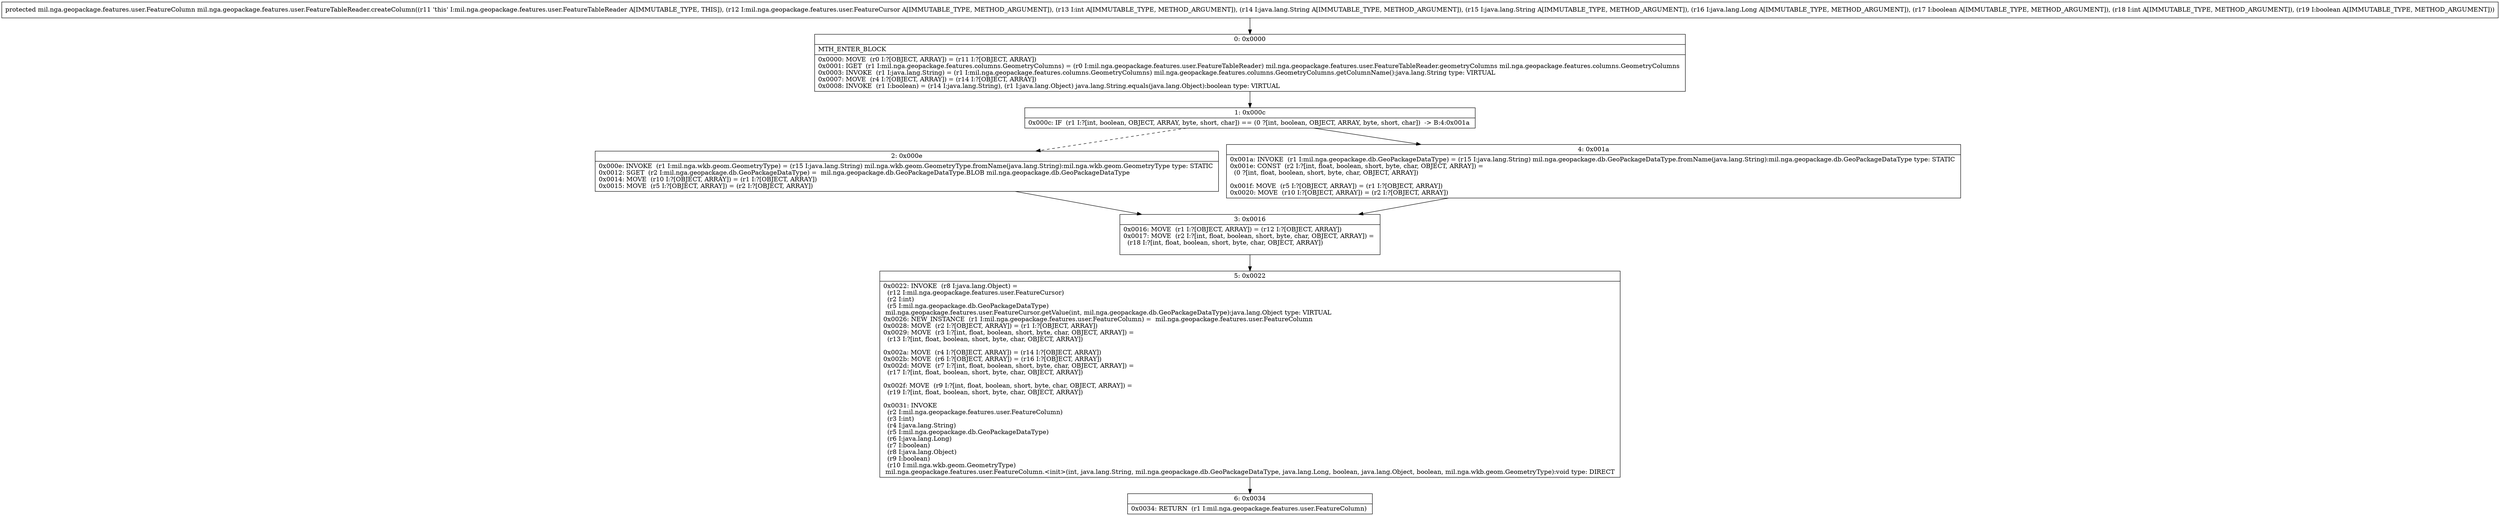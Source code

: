 digraph "CFG formil.nga.geopackage.features.user.FeatureTableReader.createColumn(Lmil\/nga\/geopackage\/features\/user\/FeatureCursor;ILjava\/lang\/String;Ljava\/lang\/String;Ljava\/lang\/Long;ZIZ)Lmil\/nga\/geopackage\/features\/user\/FeatureColumn;" {
Node_0 [shape=record,label="{0\:\ 0x0000|MTH_ENTER_BLOCK\l|0x0000: MOVE  (r0 I:?[OBJECT, ARRAY]) = (r11 I:?[OBJECT, ARRAY]) \l0x0001: IGET  (r1 I:mil.nga.geopackage.features.columns.GeometryColumns) = (r0 I:mil.nga.geopackage.features.user.FeatureTableReader) mil.nga.geopackage.features.user.FeatureTableReader.geometryColumns mil.nga.geopackage.features.columns.GeometryColumns \l0x0003: INVOKE  (r1 I:java.lang.String) = (r1 I:mil.nga.geopackage.features.columns.GeometryColumns) mil.nga.geopackage.features.columns.GeometryColumns.getColumnName():java.lang.String type: VIRTUAL \l0x0007: MOVE  (r4 I:?[OBJECT, ARRAY]) = (r14 I:?[OBJECT, ARRAY]) \l0x0008: INVOKE  (r1 I:boolean) = (r14 I:java.lang.String), (r1 I:java.lang.Object) java.lang.String.equals(java.lang.Object):boolean type: VIRTUAL \l}"];
Node_1 [shape=record,label="{1\:\ 0x000c|0x000c: IF  (r1 I:?[int, boolean, OBJECT, ARRAY, byte, short, char]) == (0 ?[int, boolean, OBJECT, ARRAY, byte, short, char])  \-\> B:4:0x001a \l}"];
Node_2 [shape=record,label="{2\:\ 0x000e|0x000e: INVOKE  (r1 I:mil.nga.wkb.geom.GeometryType) = (r15 I:java.lang.String) mil.nga.wkb.geom.GeometryType.fromName(java.lang.String):mil.nga.wkb.geom.GeometryType type: STATIC \l0x0012: SGET  (r2 I:mil.nga.geopackage.db.GeoPackageDataType) =  mil.nga.geopackage.db.GeoPackageDataType.BLOB mil.nga.geopackage.db.GeoPackageDataType \l0x0014: MOVE  (r10 I:?[OBJECT, ARRAY]) = (r1 I:?[OBJECT, ARRAY]) \l0x0015: MOVE  (r5 I:?[OBJECT, ARRAY]) = (r2 I:?[OBJECT, ARRAY]) \l}"];
Node_3 [shape=record,label="{3\:\ 0x0016|0x0016: MOVE  (r1 I:?[OBJECT, ARRAY]) = (r12 I:?[OBJECT, ARRAY]) \l0x0017: MOVE  (r2 I:?[int, float, boolean, short, byte, char, OBJECT, ARRAY]) = \l  (r18 I:?[int, float, boolean, short, byte, char, OBJECT, ARRAY])\l \l}"];
Node_4 [shape=record,label="{4\:\ 0x001a|0x001a: INVOKE  (r1 I:mil.nga.geopackage.db.GeoPackageDataType) = (r15 I:java.lang.String) mil.nga.geopackage.db.GeoPackageDataType.fromName(java.lang.String):mil.nga.geopackage.db.GeoPackageDataType type: STATIC \l0x001e: CONST  (r2 I:?[int, float, boolean, short, byte, char, OBJECT, ARRAY]) = \l  (0 ?[int, float, boolean, short, byte, char, OBJECT, ARRAY])\l \l0x001f: MOVE  (r5 I:?[OBJECT, ARRAY]) = (r1 I:?[OBJECT, ARRAY]) \l0x0020: MOVE  (r10 I:?[OBJECT, ARRAY]) = (r2 I:?[OBJECT, ARRAY]) \l}"];
Node_5 [shape=record,label="{5\:\ 0x0022|0x0022: INVOKE  (r8 I:java.lang.Object) = \l  (r12 I:mil.nga.geopackage.features.user.FeatureCursor)\l  (r2 I:int)\l  (r5 I:mil.nga.geopackage.db.GeoPackageDataType)\l mil.nga.geopackage.features.user.FeatureCursor.getValue(int, mil.nga.geopackage.db.GeoPackageDataType):java.lang.Object type: VIRTUAL \l0x0026: NEW_INSTANCE  (r1 I:mil.nga.geopackage.features.user.FeatureColumn) =  mil.nga.geopackage.features.user.FeatureColumn \l0x0028: MOVE  (r2 I:?[OBJECT, ARRAY]) = (r1 I:?[OBJECT, ARRAY]) \l0x0029: MOVE  (r3 I:?[int, float, boolean, short, byte, char, OBJECT, ARRAY]) = \l  (r13 I:?[int, float, boolean, short, byte, char, OBJECT, ARRAY])\l \l0x002a: MOVE  (r4 I:?[OBJECT, ARRAY]) = (r14 I:?[OBJECT, ARRAY]) \l0x002b: MOVE  (r6 I:?[OBJECT, ARRAY]) = (r16 I:?[OBJECT, ARRAY]) \l0x002d: MOVE  (r7 I:?[int, float, boolean, short, byte, char, OBJECT, ARRAY]) = \l  (r17 I:?[int, float, boolean, short, byte, char, OBJECT, ARRAY])\l \l0x002f: MOVE  (r9 I:?[int, float, boolean, short, byte, char, OBJECT, ARRAY]) = \l  (r19 I:?[int, float, boolean, short, byte, char, OBJECT, ARRAY])\l \l0x0031: INVOKE  \l  (r2 I:mil.nga.geopackage.features.user.FeatureColumn)\l  (r3 I:int)\l  (r4 I:java.lang.String)\l  (r5 I:mil.nga.geopackage.db.GeoPackageDataType)\l  (r6 I:java.lang.Long)\l  (r7 I:boolean)\l  (r8 I:java.lang.Object)\l  (r9 I:boolean)\l  (r10 I:mil.nga.wkb.geom.GeometryType)\l mil.nga.geopackage.features.user.FeatureColumn.\<init\>(int, java.lang.String, mil.nga.geopackage.db.GeoPackageDataType, java.lang.Long, boolean, java.lang.Object, boolean, mil.nga.wkb.geom.GeometryType):void type: DIRECT \l}"];
Node_6 [shape=record,label="{6\:\ 0x0034|0x0034: RETURN  (r1 I:mil.nga.geopackage.features.user.FeatureColumn) \l}"];
MethodNode[shape=record,label="{protected mil.nga.geopackage.features.user.FeatureColumn mil.nga.geopackage.features.user.FeatureTableReader.createColumn((r11 'this' I:mil.nga.geopackage.features.user.FeatureTableReader A[IMMUTABLE_TYPE, THIS]), (r12 I:mil.nga.geopackage.features.user.FeatureCursor A[IMMUTABLE_TYPE, METHOD_ARGUMENT]), (r13 I:int A[IMMUTABLE_TYPE, METHOD_ARGUMENT]), (r14 I:java.lang.String A[IMMUTABLE_TYPE, METHOD_ARGUMENT]), (r15 I:java.lang.String A[IMMUTABLE_TYPE, METHOD_ARGUMENT]), (r16 I:java.lang.Long A[IMMUTABLE_TYPE, METHOD_ARGUMENT]), (r17 I:boolean A[IMMUTABLE_TYPE, METHOD_ARGUMENT]), (r18 I:int A[IMMUTABLE_TYPE, METHOD_ARGUMENT]), (r19 I:boolean A[IMMUTABLE_TYPE, METHOD_ARGUMENT])) }"];
MethodNode -> Node_0;
Node_0 -> Node_1;
Node_1 -> Node_2[style=dashed];
Node_1 -> Node_4;
Node_2 -> Node_3;
Node_3 -> Node_5;
Node_4 -> Node_3;
Node_5 -> Node_6;
}

